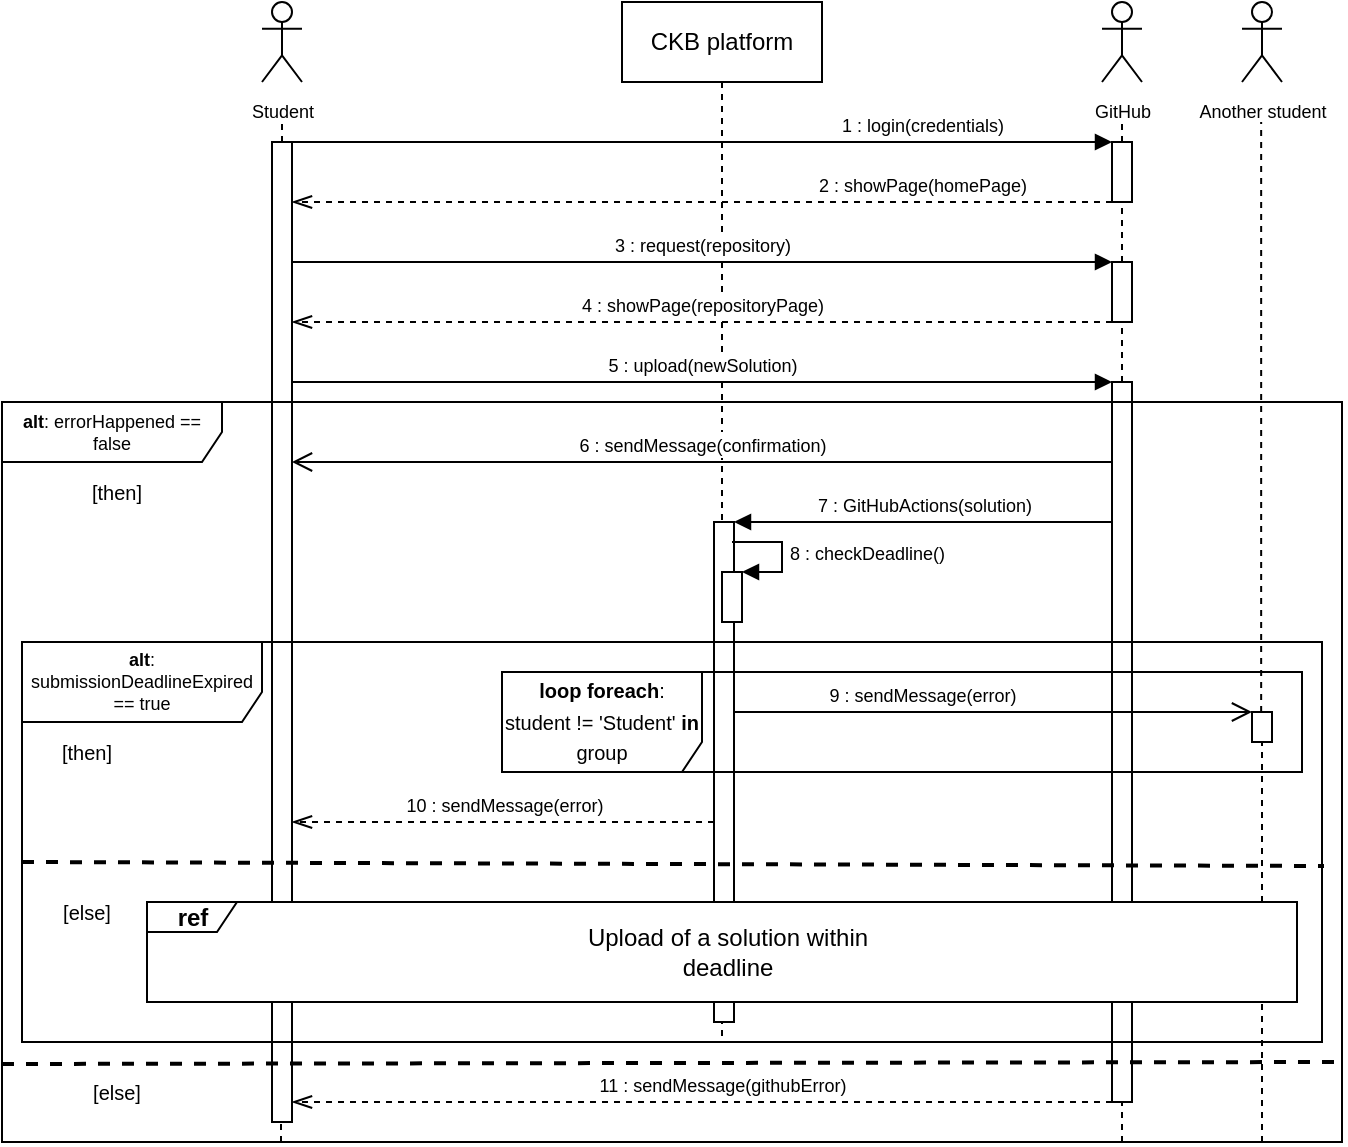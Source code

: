 <mxfile version="22.1.7" type="device">
  <diagram name="Page-1" id="2YBvvXClWsGukQMizWep">
    <mxGraphModel dx="1562" dy="748" grid="1" gridSize="10" guides="1" tooltips="1" connect="1" arrows="1" fold="1" page="1" pageScale="1" pageWidth="850" pageHeight="1100" math="0" shadow="0">
      <root>
        <mxCell id="0" />
        <mxCell id="1" parent="0" />
        <mxCell id="7gcUfqCAIOT7PAXHqLe8-1" value="CKB platform" style="shape=umlLifeline;perimeter=lifelinePerimeter;whiteSpace=wrap;html=1;container=0;dropTarget=0;collapsible=0;recursiveResize=0;outlineConnect=0;portConstraint=eastwest;newEdgeStyle={&quot;edgeStyle&quot;:&quot;elbowEdgeStyle&quot;,&quot;elbow&quot;:&quot;vertical&quot;,&quot;curved&quot;:0,&quot;rounded&quot;:0};" vertex="1" parent="1">
          <mxGeometry x="80" y="40" width="100" height="520" as="geometry" />
        </mxCell>
        <mxCell id="7gcUfqCAIOT7PAXHqLe8-2" value="" style="html=1;points=[];perimeter=orthogonalPerimeter;outlineConnect=0;targetShapes=umlLifeline;portConstraint=eastwest;newEdgeStyle={&quot;edgeStyle&quot;:&quot;elbowEdgeStyle&quot;,&quot;elbow&quot;:&quot;vertical&quot;,&quot;curved&quot;:0,&quot;rounded&quot;:0};" vertex="1" parent="7gcUfqCAIOT7PAXHqLe8-1">
          <mxGeometry x="46" y="260" width="10" height="250" as="geometry" />
        </mxCell>
        <mxCell id="7gcUfqCAIOT7PAXHqLe8-3" value="&lt;font style=&quot;font-size: 9px;&quot;&gt;Student&lt;/font&gt;" style="shape=umlActor;verticalLabelPosition=bottom;verticalAlign=top;html=1;outlineConnect=0;" vertex="1" parent="1">
          <mxGeometry x="-100" y="40" width="20" height="40" as="geometry" />
        </mxCell>
        <mxCell id="7gcUfqCAIOT7PAXHqLe8-4" value="" style="endArrow=none;dashed=1;html=1;rounded=0;" edge="1" parent="1" source="7gcUfqCAIOT7PAXHqLe8-5">
          <mxGeometry width="50" height="50" relative="1" as="geometry">
            <mxPoint x="-90" y="350" as="sourcePoint" />
            <mxPoint x="-90" y="100" as="targetPoint" />
          </mxGeometry>
        </mxCell>
        <mxCell id="7gcUfqCAIOT7PAXHqLe8-5" value="" style="html=1;points=[];perimeter=orthogonalPerimeter;outlineConnect=0;targetShapes=umlLifeline;portConstraint=eastwest;newEdgeStyle={&quot;edgeStyle&quot;:&quot;elbowEdgeStyle&quot;,&quot;elbow&quot;:&quot;vertical&quot;,&quot;curved&quot;:0,&quot;rounded&quot;:0};" vertex="1" parent="1">
          <mxGeometry x="-95" y="110" width="10" height="490" as="geometry" />
        </mxCell>
        <mxCell id="7gcUfqCAIOT7PAXHqLe8-6" value="&lt;font style=&quot;font-size: 9px;&quot;&gt;1 : login(credentials)&lt;/font&gt;" style="html=1;verticalAlign=bottom;endArrow=block;edgeStyle=elbowEdgeStyle;elbow=horizontal;curved=0;rounded=0;" edge="1" parent="1" source="7gcUfqCAIOT7PAXHqLe8-5" target="7gcUfqCAIOT7PAXHqLe8-15">
          <mxGeometry x="0.537" relative="1" as="geometry">
            <mxPoint x="-50" y="110" as="sourcePoint" />
            <Array as="points">
              <mxPoint x="30" y="110" />
            </Array>
            <mxPoint x="320" y="110" as="targetPoint" />
            <mxPoint as="offset" />
          </mxGeometry>
        </mxCell>
        <mxCell id="7gcUfqCAIOT7PAXHqLe8-7" value="&lt;font style=&quot;font-size: 9px;&quot;&gt;2 : showPage(homePage)&lt;/font&gt;" style="html=1;verticalAlign=bottom;endArrow=openThin;dashed=1;endSize=8;edgeStyle=elbowEdgeStyle;elbow=vertical;curved=0;rounded=0;endFill=0;" edge="1" parent="1" source="7gcUfqCAIOT7PAXHqLe8-15" target="7gcUfqCAIOT7PAXHqLe8-5">
          <mxGeometry x="-0.537" relative="1" as="geometry">
            <mxPoint x="-50" y="140" as="targetPoint" />
            <Array as="points">
              <mxPoint x="5" y="140" />
            </Array>
            <mxPoint x="125" y="140" as="sourcePoint" />
            <mxPoint as="offset" />
          </mxGeometry>
        </mxCell>
        <mxCell id="7gcUfqCAIOT7PAXHqLe8-8" value="&lt;font style=&quot;font-size: 9px;&quot;&gt;3&amp;nbsp;: request(repository)&lt;/font&gt;" style="html=1;verticalAlign=bottom;endArrow=block;edgeStyle=elbowEdgeStyle;elbow=vertical;curved=0;rounded=0;" edge="1" parent="1" source="7gcUfqCAIOT7PAXHqLe8-5" target="7gcUfqCAIOT7PAXHqLe8-17">
          <mxGeometry relative="1" as="geometry">
            <mxPoint x="-80" y="190" as="sourcePoint" />
            <Array as="points">
              <mxPoint x="30" y="170" />
            </Array>
            <mxPoint x="90" y="200" as="targetPoint" />
          </mxGeometry>
        </mxCell>
        <mxCell id="7gcUfqCAIOT7PAXHqLe8-9" value="&lt;font style=&quot;font-size: 9px;&quot;&gt;4 : showPage(repositoryPage)&lt;/font&gt;" style="html=1;verticalAlign=bottom;endArrow=openThin;dashed=1;endSize=8;edgeStyle=elbowEdgeStyle;elbow=vertical;curved=0;rounded=0;endFill=0;" edge="1" parent="1" source="7gcUfqCAIOT7PAXHqLe8-17" target="7gcUfqCAIOT7PAXHqLe8-5">
          <mxGeometry relative="1" as="geometry">
            <mxPoint x="-85" y="230" as="targetPoint" />
            <Array as="points">
              <mxPoint x="120" y="200" />
            </Array>
            <mxPoint x="125" y="230" as="sourcePoint" />
          </mxGeometry>
        </mxCell>
        <mxCell id="7gcUfqCAIOT7PAXHqLe8-10" value="&lt;font style=&quot;font-size: 9px;&quot;&gt;5 : upload(newSolution)&lt;/font&gt;" style="html=1;verticalAlign=bottom;endArrow=block;edgeStyle=elbowEdgeStyle;elbow=horizontal;curved=0;rounded=0;" edge="1" parent="1" target="7gcUfqCAIOT7PAXHqLe8-19">
          <mxGeometry relative="1" as="geometry">
            <mxPoint x="-85" y="230" as="sourcePoint" />
            <Array as="points">
              <mxPoint x="30" y="230" />
            </Array>
            <mxPoint x="125" y="230" as="targetPoint" />
            <mxPoint as="offset" />
          </mxGeometry>
        </mxCell>
        <mxCell id="7gcUfqCAIOT7PAXHqLe8-11" value="&lt;font style=&quot;font-size: 9px;&quot;&gt;6 : sendMessage(confirmation)&lt;/font&gt;" style="html=1;verticalAlign=bottom;endArrow=open;endSize=8;edgeStyle=elbowEdgeStyle;elbow=vertical;curved=0;rounded=0;endFill=0;" edge="1" parent="1" source="7gcUfqCAIOT7PAXHqLe8-19" target="7gcUfqCAIOT7PAXHqLe8-5">
          <mxGeometry relative="1" as="geometry">
            <mxPoint x="-80" y="260" as="targetPoint" />
            <Array as="points">
              <mxPoint x="20" y="270" />
            </Array>
            <mxPoint x="130" y="260" as="sourcePoint" />
          </mxGeometry>
        </mxCell>
        <mxCell id="7gcUfqCAIOT7PAXHqLe8-12" value="&lt;font style=&quot;font-size: 9px;&quot;&gt;GitHub&lt;/font&gt;" style="shape=umlActor;verticalLabelPosition=bottom;verticalAlign=top;html=1;outlineConnect=0;" vertex="1" parent="1">
          <mxGeometry x="320" y="40" width="20" height="40" as="geometry" />
        </mxCell>
        <mxCell id="7gcUfqCAIOT7PAXHqLe8-13" value="" style="endArrow=none;dashed=1;html=1;rounded=0;" edge="1" parent="1" source="7gcUfqCAIOT7PAXHqLe8-15">
          <mxGeometry width="50" height="50" relative="1" as="geometry">
            <mxPoint x="330" y="670" as="sourcePoint" />
            <mxPoint x="330" y="100" as="targetPoint" />
          </mxGeometry>
        </mxCell>
        <mxCell id="7gcUfqCAIOT7PAXHqLe8-14" value="" style="endArrow=none;dashed=1;html=1;rounded=0;" edge="1" parent="1" source="7gcUfqCAIOT7PAXHqLe8-17" target="7gcUfqCAIOT7PAXHqLe8-15">
          <mxGeometry width="50" height="50" relative="1" as="geometry">
            <mxPoint x="330" y="670" as="sourcePoint" />
            <mxPoint x="330" y="100" as="targetPoint" />
          </mxGeometry>
        </mxCell>
        <mxCell id="7gcUfqCAIOT7PAXHqLe8-15" value="" style="html=1;points=[];perimeter=orthogonalPerimeter;outlineConnect=0;targetShapes=umlLifeline;portConstraint=eastwest;newEdgeStyle={&quot;edgeStyle&quot;:&quot;elbowEdgeStyle&quot;,&quot;elbow&quot;:&quot;vertical&quot;,&quot;curved&quot;:0,&quot;rounded&quot;:0};" vertex="1" parent="1">
          <mxGeometry x="325" y="110" width="10" height="30" as="geometry" />
        </mxCell>
        <mxCell id="7gcUfqCAIOT7PAXHqLe8-16" value="" style="endArrow=none;dashed=1;html=1;rounded=0;" edge="1" parent="1" source="7gcUfqCAIOT7PAXHqLe8-19" target="7gcUfqCAIOT7PAXHqLe8-17">
          <mxGeometry width="50" height="50" relative="1" as="geometry">
            <mxPoint x="330" y="670" as="sourcePoint" />
            <mxPoint x="330" y="140" as="targetPoint" />
          </mxGeometry>
        </mxCell>
        <mxCell id="7gcUfqCAIOT7PAXHqLe8-17" value="" style="html=1;points=[];perimeter=orthogonalPerimeter;outlineConnect=0;targetShapes=umlLifeline;portConstraint=eastwest;newEdgeStyle={&quot;edgeStyle&quot;:&quot;elbowEdgeStyle&quot;,&quot;elbow&quot;:&quot;vertical&quot;,&quot;curved&quot;:0,&quot;rounded&quot;:0};" vertex="1" parent="1">
          <mxGeometry x="325" y="170" width="10" height="30" as="geometry" />
        </mxCell>
        <mxCell id="7gcUfqCAIOT7PAXHqLe8-18" value="" style="endArrow=none;dashed=1;html=1;rounded=0;" edge="1" parent="1" target="7gcUfqCAIOT7PAXHqLe8-19">
          <mxGeometry width="50" height="50" relative="1" as="geometry">
            <mxPoint x="330" y="610" as="sourcePoint" />
            <mxPoint x="330" y="200" as="targetPoint" />
          </mxGeometry>
        </mxCell>
        <mxCell id="7gcUfqCAIOT7PAXHqLe8-19" value="" style="html=1;points=[];perimeter=orthogonalPerimeter;outlineConnect=0;targetShapes=umlLifeline;portConstraint=eastwest;newEdgeStyle={&quot;edgeStyle&quot;:&quot;elbowEdgeStyle&quot;,&quot;elbow&quot;:&quot;vertical&quot;,&quot;curved&quot;:0,&quot;rounded&quot;:0};" vertex="1" parent="1">
          <mxGeometry x="325" y="230" width="10" height="360" as="geometry" />
        </mxCell>
        <mxCell id="7gcUfqCAIOT7PAXHqLe8-20" value="&lt;font style=&quot;font-size: 9px;&quot;&gt;7 : GitHubActions(solution)&lt;/font&gt;" style="html=1;verticalAlign=bottom;endArrow=block;endSize=6;edgeStyle=elbowEdgeStyle;elbow=vertical;curved=0;rounded=0;endFill=1;" edge="1" parent="1" source="7gcUfqCAIOT7PAXHqLe8-19" target="7gcUfqCAIOT7PAXHqLe8-2">
          <mxGeometry relative="1" as="geometry">
            <mxPoint x="-85" y="290" as="targetPoint" />
            <Array as="points">
              <mxPoint x="190" y="300" />
            </Array>
            <mxPoint x="325" y="290" as="sourcePoint" />
          </mxGeometry>
        </mxCell>
        <mxCell id="7gcUfqCAIOT7PAXHqLe8-21" value="&lt;p style=&quot;line-height: 120%; font-size: 9px;&quot;&gt;&lt;font style=&quot;font-size: 9px;&quot;&gt;&lt;b&gt;alt&lt;/b&gt;: errorHappened == false&lt;/font&gt;&lt;/p&gt;" style="shape=umlFrame;whiteSpace=wrap;html=1;pointerEvents=0;width=110;height=30;verticalAlign=middle;horizontal=1;labelPosition=center;verticalLabelPosition=middle;align=center;" vertex="1" parent="1">
          <mxGeometry x="-230" y="240" width="670" height="370" as="geometry" />
        </mxCell>
        <mxCell id="7gcUfqCAIOT7PAXHqLe8-22" value="" style="html=1;points=[[0,0,0,0,5],[0,1,0,0,-5],[1,0,0,0,5],[1,1,0,0,-5]];perimeter=orthogonalPerimeter;outlineConnect=0;targetShapes=umlLifeline;portConstraint=eastwest;newEdgeStyle={&quot;curved&quot;:0,&quot;rounded&quot;:0};" vertex="1" parent="1">
          <mxGeometry x="130" y="325" width="10" height="25" as="geometry" />
        </mxCell>
        <mxCell id="7gcUfqCAIOT7PAXHqLe8-23" value="&lt;font style=&quot;font-size: 9px;&quot;&gt;8 : checkDeadline()&lt;/font&gt;" style="html=1;align=left;spacingLeft=2;endArrow=block;rounded=0;edgeStyle=orthogonalEdgeStyle;curved=0;rounded=0;" edge="1" parent="1" target="7gcUfqCAIOT7PAXHqLe8-22">
          <mxGeometry relative="1" as="geometry">
            <mxPoint x="135" y="310" as="sourcePoint" />
            <Array as="points">
              <mxPoint x="160" y="310" />
              <mxPoint x="160" y="325" />
            </Array>
          </mxGeometry>
        </mxCell>
        <mxCell id="7gcUfqCAIOT7PAXHqLe8-24" value="&lt;p style=&quot;line-height: 120%; font-size: 9px;&quot;&gt;&lt;font style=&quot;font-size: 9px;&quot;&gt;&lt;b&gt;alt&lt;/b&gt;: submissionDeadline&lt;/font&gt;&lt;span style=&quot;background-color: initial;&quot;&gt;Expired == true&lt;/span&gt;&lt;/p&gt;" style="shape=umlFrame;whiteSpace=wrap;html=1;pointerEvents=0;width=120;height=40;verticalAlign=middle;horizontal=1;labelPosition=center;verticalLabelPosition=middle;align=center;" vertex="1" parent="1">
          <mxGeometry x="-220" y="360" width="650" height="200" as="geometry" />
        </mxCell>
        <mxCell id="7gcUfqCAIOT7PAXHqLe8-29" value="&lt;font style=&quot;font-size: 9px;&quot;&gt;9 : sendMessage(error)&lt;/font&gt;" style="html=1;verticalAlign=bottom;endArrow=open;endSize=8;edgeStyle=elbowEdgeStyle;elbow=vertical;curved=0;rounded=0;endFill=0;" edge="1" parent="1" target="7gcUfqCAIOT7PAXHqLe8-34">
          <mxGeometry x="-0.274" relative="1" as="geometry">
            <mxPoint x="295" y="395" as="targetPoint" />
            <Array as="points">
              <mxPoint x="380" y="395" />
            </Array>
            <mxPoint x="136" y="395" as="sourcePoint" />
            <mxPoint as="offset" />
          </mxGeometry>
        </mxCell>
        <mxCell id="7gcUfqCAIOT7PAXHqLe8-30" value="&lt;p style=&quot;line-height: 120%;&quot;&gt;&lt;font style=&quot;font-size: 10px;&quot;&gt;&lt;b&gt;loop foreach&lt;/b&gt;: student != &#39;Student&#39;&amp;nbsp;&lt;b&gt;in &lt;/b&gt;group&lt;/font&gt;&lt;/p&gt;" style="shape=umlFrame;whiteSpace=wrap;html=1;pointerEvents=0;width=100;height=50;verticalAlign=middle;horizontal=1;labelPosition=center;verticalLabelPosition=middle;align=center;" vertex="1" parent="1">
          <mxGeometry x="20" y="375" width="400" height="50" as="geometry" />
        </mxCell>
        <mxCell id="7gcUfqCAIOT7PAXHqLe8-31" value="&lt;font style=&quot;font-size: 9px;&quot;&gt;Another student&lt;/font&gt;" style="shape=umlActor;verticalLabelPosition=bottom;verticalAlign=top;html=1;outlineConnect=0;" vertex="1" parent="1">
          <mxGeometry x="390" y="40" width="20" height="40" as="geometry" />
        </mxCell>
        <mxCell id="7gcUfqCAIOT7PAXHqLe8-32" value="" style="endArrow=none;dashed=1;html=1;rounded=0;" edge="1" parent="1" source="7gcUfqCAIOT7PAXHqLe8-34">
          <mxGeometry width="50" height="50" relative="1" as="geometry">
            <mxPoint x="399.58" y="460" as="sourcePoint" />
            <mxPoint x="399.58" y="100" as="targetPoint" />
          </mxGeometry>
        </mxCell>
        <mxCell id="7gcUfqCAIOT7PAXHqLe8-33" value="" style="endArrow=none;dashed=1;html=1;rounded=0;" edge="1" parent="1" target="7gcUfqCAIOT7PAXHqLe8-34">
          <mxGeometry width="50" height="50" relative="1" as="geometry">
            <mxPoint x="400" y="610" as="sourcePoint" />
            <mxPoint x="399.58" y="100" as="targetPoint" />
          </mxGeometry>
        </mxCell>
        <mxCell id="7gcUfqCAIOT7PAXHqLe8-34" value="" style="html=1;points=[];perimeter=orthogonalPerimeter;outlineConnect=0;targetShapes=umlLifeline;portConstraint=eastwest;newEdgeStyle={&quot;edgeStyle&quot;:&quot;elbowEdgeStyle&quot;,&quot;elbow&quot;:&quot;vertical&quot;,&quot;curved&quot;:0,&quot;rounded&quot;:0};" vertex="1" parent="1">
          <mxGeometry x="395" y="395" width="10" height="15" as="geometry" />
        </mxCell>
        <mxCell id="7gcUfqCAIOT7PAXHqLe8-35" value="&lt;font style=&quot;font-size: 9px;&quot;&gt;10 : sendMessage(error)&lt;/font&gt;" style="html=1;verticalAlign=bottom;endArrow=openThin;endSize=8;edgeStyle=elbowEdgeStyle;elbow=vertical;curved=0;rounded=0;endFill=0;dashed=1;" edge="1" parent="1" source="7gcUfqCAIOT7PAXHqLe8-2" target="7gcUfqCAIOT7PAXHqLe8-5">
          <mxGeometry relative="1" as="geometry">
            <mxPoint x="-85" y="549" as="targetPoint" />
            <Array as="points">
              <mxPoint x="70" y="450" />
            </Array>
            <mxPoint x="126" y="549" as="sourcePoint" />
          </mxGeometry>
        </mxCell>
        <mxCell id="7gcUfqCAIOT7PAXHqLe8-36" value="[then]" style="text;html=1;strokeColor=none;fillColor=none;align=center;verticalAlign=middle;whiteSpace=wrap;rounded=0;fontSize=10;" vertex="1" parent="1">
          <mxGeometry x="-190" y="280" width="35" height="10" as="geometry" />
        </mxCell>
        <mxCell id="7gcUfqCAIOT7PAXHqLe8-37" value="[then]" style="text;html=1;strokeColor=none;fillColor=none;align=center;verticalAlign=middle;whiteSpace=wrap;rounded=0;fontSize=10;" vertex="1" parent="1">
          <mxGeometry x="-205" y="410" width="35" height="10" as="geometry" />
        </mxCell>
        <mxCell id="7gcUfqCAIOT7PAXHqLe8-38" value="[else]" style="text;html=1;strokeColor=none;fillColor=none;align=center;verticalAlign=middle;whiteSpace=wrap;rounded=0;fontSize=10;" vertex="1" parent="1">
          <mxGeometry x="-205" y="490" width="35" height="10" as="geometry" />
        </mxCell>
        <mxCell id="7gcUfqCAIOT7PAXHqLe8-39" value="[else]" style="text;html=1;strokeColor=none;fillColor=none;align=center;verticalAlign=middle;whiteSpace=wrap;rounded=0;fontSize=10;" vertex="1" parent="1">
          <mxGeometry x="-190" y="580" width="35" height="10" as="geometry" />
        </mxCell>
        <mxCell id="7gcUfqCAIOT7PAXHqLe8-45" value="&lt;font style=&quot;font-size: 9px;&quot;&gt;11 : sendMessage(githubError)&lt;/font&gt;" style="html=1;verticalAlign=bottom;endArrow=openThin;dashed=1;endSize=8;edgeStyle=elbowEdgeStyle;elbow=vertical;curved=0;rounded=0;endFill=0;" edge="1" parent="1" source="7gcUfqCAIOT7PAXHqLe8-19" target="7gcUfqCAIOT7PAXHqLe8-5">
          <mxGeometry x="-0.049" relative="1" as="geometry">
            <mxPoint x="-75" y="760" as="targetPoint" />
            <Array as="points">
              <mxPoint x="130" y="590" />
            </Array>
            <mxPoint x="335" y="760" as="sourcePoint" />
            <mxPoint as="offset" />
          </mxGeometry>
        </mxCell>
        <mxCell id="7gcUfqCAIOT7PAXHqLe8-46" value="" style="endArrow=none;dashed=1;html=1;rounded=0;" edge="1" parent="1">
          <mxGeometry width="50" height="50" relative="1" as="geometry">
            <mxPoint x="-90.5" y="610" as="sourcePoint" />
            <mxPoint x="-90.5" y="600" as="targetPoint" />
          </mxGeometry>
        </mxCell>
        <mxCell id="7gcUfqCAIOT7PAXHqLe8-48" value="" style="endArrow=none;dashed=1;html=1;rounded=0;strokeWidth=2;exitX=0;exitY=0.636;exitDx=0;exitDy=0;exitPerimeter=0;entryX=1.002;entryY=0.642;entryDx=0;entryDy=0;entryPerimeter=0;" edge="1" parent="1">
          <mxGeometry width="50" height="50" relative="1" as="geometry">
            <mxPoint x="-220" y="470" as="sourcePoint" />
            <mxPoint x="431" y="472" as="targetPoint" />
          </mxGeometry>
        </mxCell>
        <mxCell id="7gcUfqCAIOT7PAXHqLe8-50" value="&lt;b&gt;ref&lt;/b&gt;" style="shape=umlFrame;whiteSpace=wrap;html=1;pointerEvents=0;width=45;height=15;swimlaneFillColor=default;" vertex="1" parent="1">
          <mxGeometry x="-157.5" y="490" width="575" height="50" as="geometry" />
        </mxCell>
        <mxCell id="7gcUfqCAIOT7PAXHqLe8-51" value="Upload of a solution within deadline" style="text;html=1;strokeColor=none;fillColor=none;align=center;verticalAlign=middle;whiteSpace=wrap;rounded=0;" vertex="1" parent="1">
          <mxGeometry x="42.5" y="500" width="180" height="30" as="geometry" />
        </mxCell>
        <mxCell id="7gcUfqCAIOT7PAXHqLe8-53" value="" style="endArrow=none;dashed=1;html=1;rounded=0;strokeWidth=2;exitX=0.003;exitY=0.653;exitDx=0;exitDy=0;exitPerimeter=0;" edge="1" parent="1">
          <mxGeometry width="50" height="50" relative="1" as="geometry">
            <mxPoint x="-230" y="571" as="sourcePoint" />
            <mxPoint x="440" y="570" as="targetPoint" />
          </mxGeometry>
        </mxCell>
      </root>
    </mxGraphModel>
  </diagram>
</mxfile>
